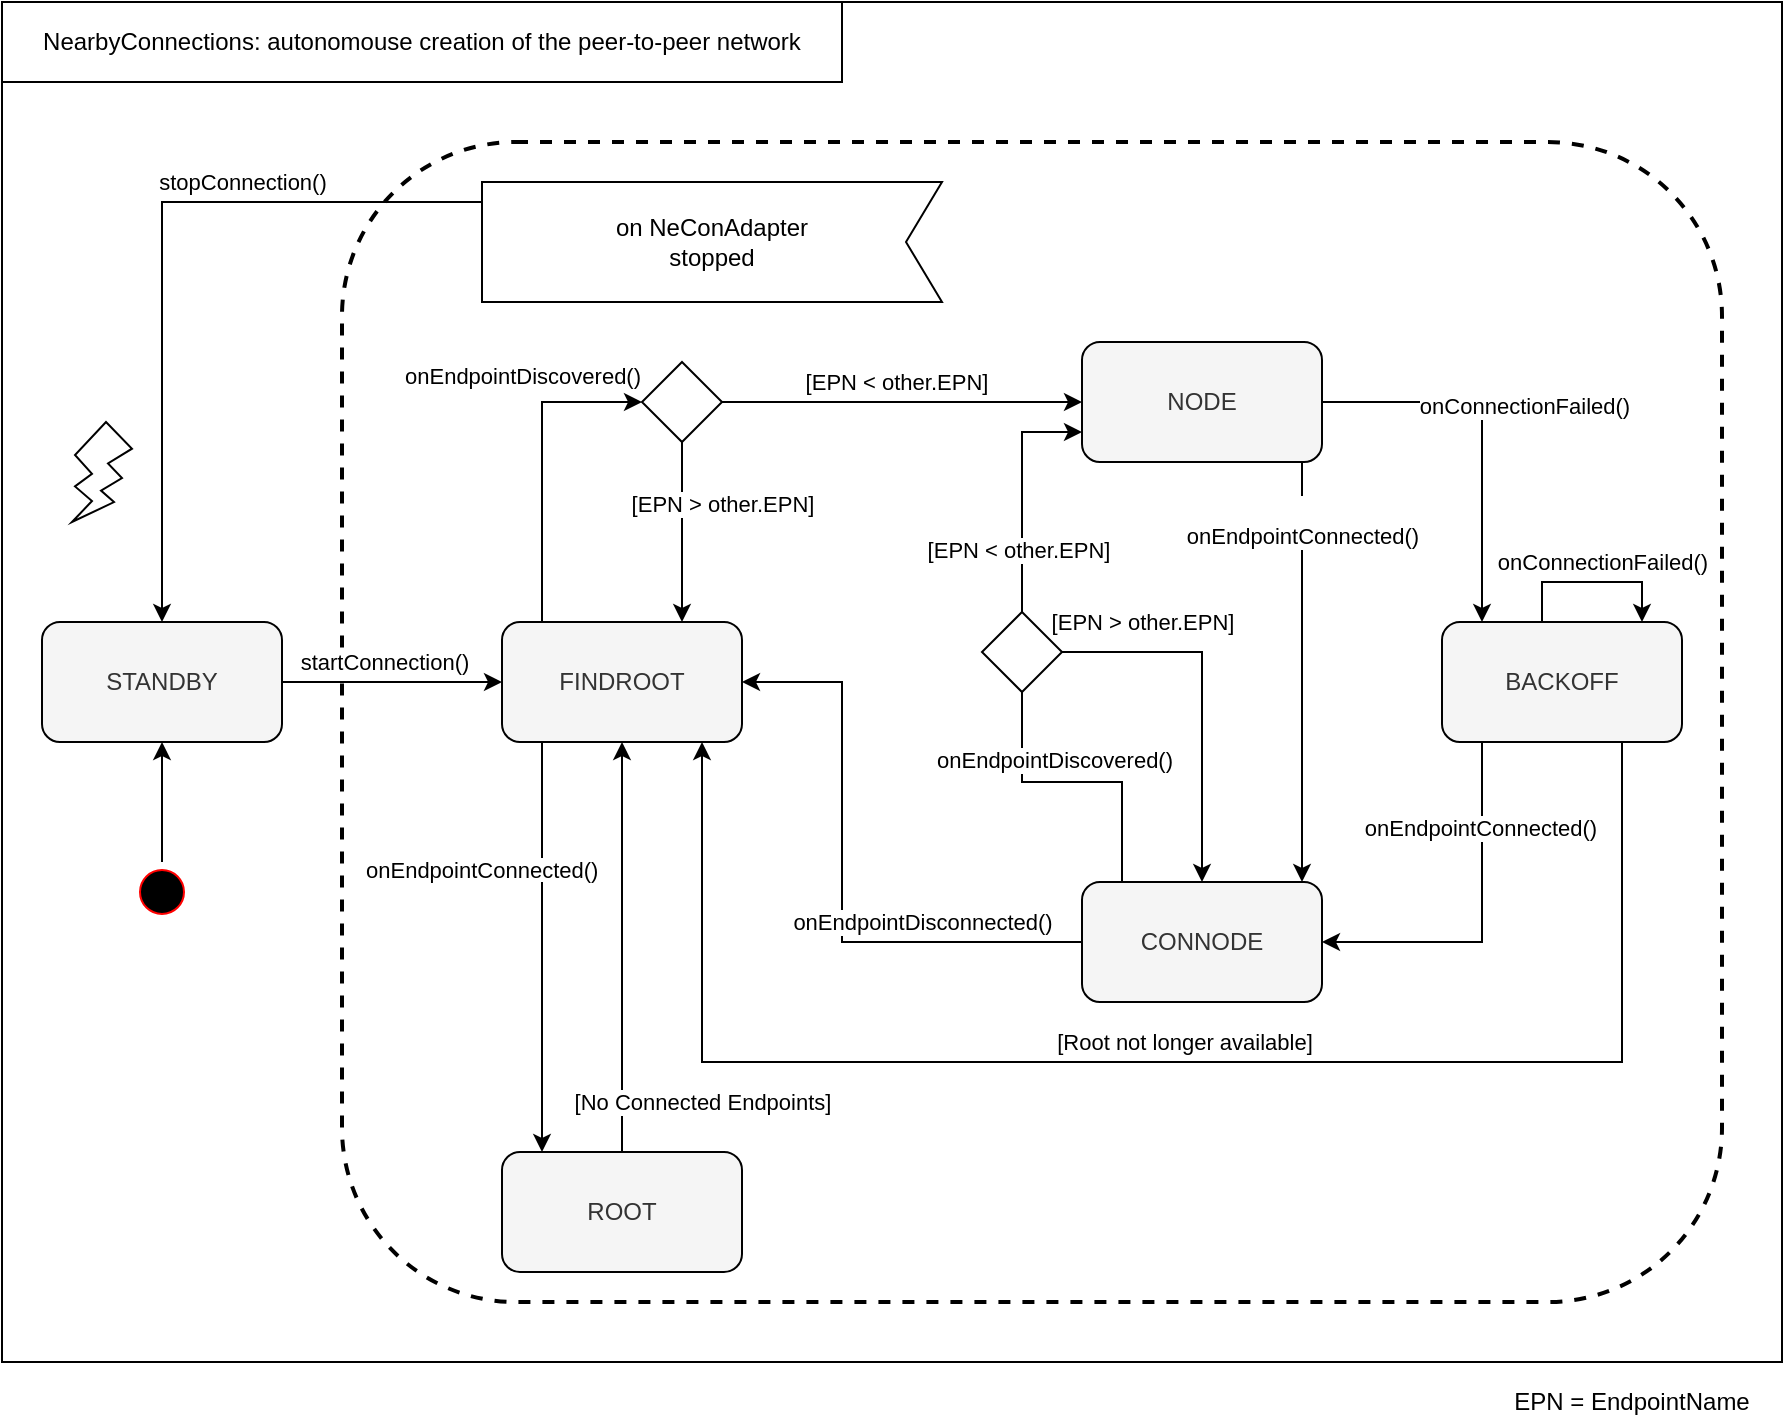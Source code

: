 <mxfile version="13.0.3" type="device"><diagram id="bkNtbgw-pB73ooKOSIEp" name="Page-1"><mxGraphModel dx="905" dy="672" grid="1" gridSize="10" guides="1" tooltips="1" connect="1" arrows="1" fold="1" page="1" pageScale="1" pageWidth="827" pageHeight="1169" math="0" shadow="0"><root><mxCell id="0"/><mxCell id="1" parent="0"/><mxCell id="0CwGnv2l11QEuM8hQerd-12" value="" style="rounded=0;whiteSpace=wrap;html=1;strokeColor=#000000;fillColor=#FFFFFF;" parent="1" vertex="1"><mxGeometry x="140" y="10" width="890" height="680" as="geometry"/></mxCell><mxCell id="LW-BJB4rqfvdwwIYQWvV-52" value="" style="shape=rect;html=1;rounded=1;dashed=1;strokeWidth=2;verticalAlign=top;whiteSpace=wrap;align=center;" parent="1" vertex="1"><mxGeometry x="310" y="80" width="690" height="580" as="geometry"/></mxCell><mxCell id="LW-BJB4rqfvdwwIYQWvV-9" style="edgeStyle=orthogonalEdgeStyle;rounded=0;orthogonalLoop=1;jettySize=auto;html=1;" parent="1" source="0CwGnv2l11QEuM8hQerd-1" target="0CwGnv2l11QEuM8hQerd-8" edge="1"><mxGeometry relative="1" as="geometry"><mxPoint x="410" y="460" as="targetPoint"/><Array as="points"><mxPoint x="410" y="550"/><mxPoint x="410" y="550"/></Array></mxGeometry></mxCell><mxCell id="kY60LLbFVZpeiWqwUKBh-16" value="&lt;br&gt;&lt;span style=&quot;font-family: &amp;#34;helvetica&amp;#34; ; font-size: 11px ; font-style: normal ; font-weight: 400 ; letter-spacing: normal ; text-align: center ; text-indent: 0px ; text-transform: none ; word-spacing: 0px ; background-color: rgb(255 , 255 , 255) ; float: none ; display: inline&quot;&gt;onEndpointDiscovered()&lt;/span&gt;" style="edgeStyle=orthogonalEdgeStyle;rounded=0;orthogonalLoop=1;jettySize=auto;html=1;entryX=0;entryY=0.5;entryDx=0;entryDy=0;" parent="1" source="0CwGnv2l11QEuM8hQerd-1" target="kY60LLbFVZpeiWqwUKBh-10" edge="1"><mxGeometry x="0.375" y="22" relative="1" as="geometry"><Array as="points"><mxPoint x="410" y="210"/></Array><mxPoint x="-10" y="2" as="offset"/></mxGeometry></mxCell><mxCell id="0CwGnv2l11QEuM8hQerd-1" value="FINDROOT" style="rounded=1;whiteSpace=wrap;html=1;fillColor=#f5f5f5;strokeColor=#000000;fontColor=#333333;" parent="1" vertex="1"><mxGeometry x="390" y="320" width="120" height="60" as="geometry"/></mxCell><mxCell id="LW-BJB4rqfvdwwIYQWvV-15" style="edgeStyle=orthogonalEdgeStyle;rounded=0;orthogonalLoop=1;jettySize=auto;html=1;" parent="1" source="0CwGnv2l11QEuM8hQerd-7" target="LW-BJB4rqfvdwwIYQWvV-21" edge="1"><mxGeometry relative="1" as="geometry"><mxPoint x="900" y="160" as="targetPoint"/><Array as="points"><mxPoint x="880" y="210"/></Array></mxGeometry></mxCell><mxCell id="kY60LLbFVZpeiWqwUKBh-5" value="&lt;br&gt;&lt;span style=&quot;font-family: &amp;#34;helvetica&amp;#34; ; font-size: 11px ; font-style: normal ; font-weight: 400 ; letter-spacing: normal ; text-align: center ; text-indent: 0px ; text-transform: none ; word-spacing: 0px ; background-color: rgb(255 , 255 , 255) ; float: none ; display: inline&quot;&gt;onEndpointConnected()&lt;/span&gt;" style="edgeStyle=orthogonalEdgeStyle;rounded=0;orthogonalLoop=1;jettySize=auto;html=1;" parent="1" source="0CwGnv2l11QEuM8hQerd-7" target="0CwGnv2l11QEuM8hQerd-9" edge="1"><mxGeometry x="-0.238" y="-50" relative="1" as="geometry"><Array as="points"><mxPoint x="790" y="320"/><mxPoint x="790" y="320"/></Array><mxPoint x="50" y="-50" as="offset"/></mxGeometry></mxCell><mxCell id="0CwGnv2l11QEuM8hQerd-7" value="NODE" style="rounded=1;whiteSpace=wrap;html=1;fillColor=#f5f5f5;strokeColor=#000000;fontColor=#333333;" parent="1" vertex="1"><mxGeometry x="680" y="180" width="120" height="60" as="geometry"/></mxCell><mxCell id="LW-BJB4rqfvdwwIYQWvV-13" style="edgeStyle=orthogonalEdgeStyle;rounded=0;orthogonalLoop=1;jettySize=auto;html=1;" parent="1" source="0CwGnv2l11QEuM8hQerd-8" target="0CwGnv2l11QEuM8hQerd-1" edge="1"><mxGeometry relative="1" as="geometry"><Array as="points"><mxPoint x="450" y="460"/><mxPoint x="450" y="460"/></Array></mxGeometry></mxCell><mxCell id="LW-BJB4rqfvdwwIYQWvV-14" value="[No Connected Endpoints]" style="edgeLabel;html=1;align=center;verticalAlign=middle;resizable=0;points=[];" parent="LW-BJB4rqfvdwwIYQWvV-13" vertex="1" connectable="0"><mxGeometry x="0.455" y="60" relative="1" as="geometry"><mxPoint x="100" y="124.17" as="offset"/></mxGeometry></mxCell><mxCell id="0CwGnv2l11QEuM8hQerd-8" value="ROOT" style="rounded=1;whiteSpace=wrap;html=1;fillColor=#f5f5f5;strokeColor=#000000;fontColor=#333333;" parent="1" vertex="1"><mxGeometry x="390" y="585" width="120" height="60" as="geometry"/></mxCell><mxCell id="0CwGnv2l11QEuM8hQerd-32" style="edgeStyle=orthogonalEdgeStyle;rounded=0;orthogonalLoop=1;jettySize=auto;html=1;" parent="1" source="0CwGnv2l11QEuM8hQerd-9" target="0CwGnv2l11QEuM8hQerd-1" edge="1"><mxGeometry relative="1" as="geometry"><Array as="points"><mxPoint x="560" y="480"/><mxPoint x="560" y="350"/></Array></mxGeometry></mxCell><mxCell id="0CwGnv2l11QEuM8hQerd-40" value="onEndpointDisconnected()" style="edgeLabel;html=1;align=center;verticalAlign=middle;resizable=0;points=[];" parent="0CwGnv2l11QEuM8hQerd-32" vertex="1" connectable="0"><mxGeometry x="0.103" y="-1" relative="1" as="geometry"><mxPoint x="39" y="35" as="offset"/></mxGeometry></mxCell><mxCell id="kY60LLbFVZpeiWqwUKBh-3" style="edgeStyle=orthogonalEdgeStyle;rounded=0;orthogonalLoop=1;jettySize=auto;html=1;entryX=0.5;entryY=1;entryDx=0;entryDy=0;" parent="1" source="0CwGnv2l11QEuM8hQerd-9" target="LW-BJB4rqfvdwwIYQWvV-2" edge="1"><mxGeometry relative="1" as="geometry"><Array as="points"><mxPoint x="700" y="400"/><mxPoint x="650" y="400"/><mxPoint x="650" y="330"/></Array></mxGeometry></mxCell><mxCell id="kY60LLbFVZpeiWqwUKBh-4" value="onEndpointDiscovered()" style="edgeLabel;html=1;align=center;verticalAlign=middle;resizable=0;points=[];" parent="kY60LLbFVZpeiWqwUKBh-3" vertex="1" connectable="0"><mxGeometry x="0.05" y="-1" relative="1" as="geometry"><mxPoint x="14.52" y="-9.03" as="offset"/></mxGeometry></mxCell><mxCell id="0CwGnv2l11QEuM8hQerd-9" value="CONNODE" style="rounded=1;whiteSpace=wrap;html=1;fillColor=#f5f5f5;strokeColor=#000000;fontColor=#333333;" parent="1" vertex="1"><mxGeometry x="680" y="450" width="120" height="60" as="geometry"/></mxCell><mxCell id="kY60LLbFVZpeiWqwUKBh-23" style="edgeStyle=orthogonalEdgeStyle;rounded=0;orthogonalLoop=1;jettySize=auto;html=1;" parent="1" source="0CwGnv2l11QEuM8hQerd-24" target="0CwGnv2l11QEuM8hQerd-29" edge="1"><mxGeometry relative="1" as="geometry"/></mxCell><mxCell id="0CwGnv2l11QEuM8hQerd-24" value="" style="ellipse;html=1;shape=startState;fillColor=#000000;strokeColor=#ff0000;" parent="1" vertex="1"><mxGeometry x="205" y="440" width="30" height="30" as="geometry"/></mxCell><mxCell id="0CwGnv2l11QEuM8hQerd-28" value="NearbyConnections: autonomouse creation of the peer-to-peer network" style="rounded=0;whiteSpace=wrap;html=1;strokeColor=#000000;fillColor=#FFFFFF;align=center;" parent="1" vertex="1"><mxGeometry x="140" y="10" width="420" height="40" as="geometry"/></mxCell><mxCell id="0CwGnv2l11QEuM8hQerd-30" style="edgeStyle=orthogonalEdgeStyle;rounded=0;orthogonalLoop=1;jettySize=auto;html=1;" parent="1" source="0CwGnv2l11QEuM8hQerd-29" target="0CwGnv2l11QEuM8hQerd-1" edge="1"><mxGeometry relative="1" as="geometry"><Array as="points"><mxPoint x="320" y="350"/><mxPoint x="320" y="350"/></Array></mxGeometry></mxCell><mxCell id="0CwGnv2l11QEuM8hQerd-35" value="startConnection()" style="edgeLabel;html=1;align=center;verticalAlign=middle;resizable=0;points=[];" parent="0CwGnv2l11QEuM8hQerd-30" vertex="1" connectable="0"><mxGeometry x="-0.267" y="3" relative="1" as="geometry"><mxPoint x="10" y="-7" as="offset"/></mxGeometry></mxCell><mxCell id="0CwGnv2l11QEuM8hQerd-29" value="STANDBY" style="rounded=1;whiteSpace=wrap;html=1;fillColor=#f5f5f5;strokeColor=#000000;fontColor=#333333;" parent="1" vertex="1"><mxGeometry x="160" y="320" width="120" height="60" as="geometry"/></mxCell><mxCell id="LW-BJB4rqfvdwwIYQWvV-6" style="edgeStyle=orthogonalEdgeStyle;rounded=0;orthogonalLoop=1;jettySize=auto;html=1;" parent="1" source="kY60LLbFVZpeiWqwUKBh-10" target="0CwGnv2l11QEuM8hQerd-7" edge="1"><mxGeometry relative="1" as="geometry"><mxPoint x="540" y="210" as="sourcePoint"/></mxGeometry></mxCell><mxCell id="LW-BJB4rqfvdwwIYQWvV-7" value="[EPN &amp;lt; other.EPN]" style="edgeLabel;html=1;align=center;verticalAlign=middle;resizable=0;points=[];" parent="LW-BJB4rqfvdwwIYQWvV-6" vertex="1" connectable="0"><mxGeometry x="-0.385" y="-1" relative="1" as="geometry"><mxPoint x="31" y="-11" as="offset"/></mxGeometry></mxCell><mxCell id="kY60LLbFVZpeiWqwUKBh-6" style="edgeStyle=orthogonalEdgeStyle;rounded=0;orthogonalLoop=1;jettySize=auto;html=1;" parent="1" source="LW-BJB4rqfvdwwIYQWvV-2" target="0CwGnv2l11QEuM8hQerd-9" edge="1"><mxGeometry relative="1" as="geometry"/></mxCell><mxCell id="kY60LLbFVZpeiWqwUKBh-8" value="[EPN &amp;gt; other.EPN]" style="edgeLabel;html=1;align=center;verticalAlign=middle;resizable=0;points=[];" parent="kY60LLbFVZpeiWqwUKBh-6" vertex="1" connectable="0"><mxGeometry x="-0.71" relative="1" as="geometry"><mxPoint x="13.1" y="-15" as="offset"/></mxGeometry></mxCell><mxCell id="kY60LLbFVZpeiWqwUKBh-7" style="edgeStyle=orthogonalEdgeStyle;rounded=0;orthogonalLoop=1;jettySize=auto;html=1;entryX=0;entryY=0.75;entryDx=0;entryDy=0;" parent="1" source="LW-BJB4rqfvdwwIYQWvV-2" target="0CwGnv2l11QEuM8hQerd-7" edge="1"><mxGeometry relative="1" as="geometry"><Array as="points"><mxPoint x="650" y="225"/></Array></mxGeometry></mxCell><mxCell id="kY60LLbFVZpeiWqwUKBh-9" value="[EPN &amp;lt; other.EPN]" style="edgeLabel;html=1;align=center;verticalAlign=middle;resizable=0;points=[];" parent="kY60LLbFVZpeiWqwUKBh-7" vertex="1" connectable="0"><mxGeometry x="-0.479" y="2" relative="1" as="geometry"><mxPoint as="offset"/></mxGeometry></mxCell><mxCell id="LW-BJB4rqfvdwwIYQWvV-2" value="" style="rhombus;whiteSpace=wrap;html=1;" parent="1" vertex="1"><mxGeometry x="630" y="315" width="40" height="40" as="geometry"/></mxCell><mxCell id="LW-BJB4rqfvdwwIYQWvV-10" value="&lt;span style=&quot;font-family: &amp;#34;helvetica&amp;#34; ; font-size: 11px ; text-align: center ; background-color: rgb(255 , 255 , 255)&quot;&gt;onEndpointConnected()&lt;/span&gt;" style="text;whiteSpace=wrap;html=1;" parent="1" vertex="1"><mxGeometry x="320" y="430" width="140" height="30" as="geometry"/></mxCell><mxCell id="LW-BJB4rqfvdwwIYQWvV-29" style="edgeStyle=orthogonalEdgeStyle;rounded=0;orthogonalLoop=1;jettySize=auto;html=1;entryX=1;entryY=0.5;entryDx=0;entryDy=0;" parent="1" source="LW-BJB4rqfvdwwIYQWvV-21" target="0CwGnv2l11QEuM8hQerd-9" edge="1"><mxGeometry relative="1" as="geometry"><Array as="points"><mxPoint x="880" y="480"/></Array></mxGeometry></mxCell><mxCell id="LW-BJB4rqfvdwwIYQWvV-30" value="onEndpointConnected()" style="edgeLabel;html=1;align=center;verticalAlign=middle;resizable=0;points=[];" parent="LW-BJB4rqfvdwwIYQWvV-29" vertex="1" connectable="0"><mxGeometry x="-0.526" y="-1" relative="1" as="geometry"><mxPoint as="offset"/></mxGeometry></mxCell><mxCell id="LW-BJB4rqfvdwwIYQWvV-37" style="edgeStyle=orthogonalEdgeStyle;rounded=0;orthogonalLoop=1;jettySize=auto;html=1;" parent="1" source="LW-BJB4rqfvdwwIYQWvV-21" edge="1"><mxGeometry relative="1" as="geometry"><mxPoint x="490" y="380" as="targetPoint"/><Array as="points"><mxPoint x="950" y="540"/><mxPoint x="490" y="540"/></Array></mxGeometry></mxCell><mxCell id="LW-BJB4rqfvdwwIYQWvV-38" value="[Root not longer available]" style="edgeLabel;html=1;align=center;verticalAlign=middle;resizable=0;points=[];" parent="LW-BJB4rqfvdwwIYQWvV-37" vertex="1" connectable="0"><mxGeometry x="-0.582" y="-91" relative="1" as="geometry"><mxPoint x="-216.67" y="81" as="offset"/></mxGeometry></mxCell><mxCell id="LW-BJB4rqfvdwwIYQWvV-21" value="BACKOFF" style="rounded=1;whiteSpace=wrap;html=1;fillColor=#f5f5f5;strokeColor=#000000;fontColor=#333333;" parent="1" vertex="1"><mxGeometry x="860" y="320" width="120" height="60" as="geometry"/></mxCell><mxCell id="LW-BJB4rqfvdwwIYQWvV-50" style="edgeStyle=orthogonalEdgeStyle;rounded=0;orthogonalLoop=1;jettySize=auto;html=1;" parent="1" source="LW-BJB4rqfvdwwIYQWvV-48" target="0CwGnv2l11QEuM8hQerd-29" edge="1"><mxGeometry relative="1" as="geometry"><Array as="points"><mxPoint x="220" y="110"/></Array></mxGeometry></mxCell><mxCell id="LW-BJB4rqfvdwwIYQWvV-68" value="stopConnection()" style="edgeLabel;html=1;align=center;verticalAlign=middle;resizable=0;points=[];" parent="LW-BJB4rqfvdwwIYQWvV-50" vertex="1" connectable="0"><mxGeometry x="-0.072" y="39" relative="1" as="geometry"><mxPoint x="0.94" y="-21.82" as="offset"/></mxGeometry></mxCell><mxCell id="LW-BJB4rqfvdwwIYQWvV-48" value="on NeConAdapter&#10;stopped" style="shape=mxgraph.sysml.accEvent;flipH=1;whiteSpace=wrap;align=center;" parent="1" vertex="1"><mxGeometry x="380" y="100" width="230" height="60" as="geometry"/></mxCell><mxCell id="LW-BJB4rqfvdwwIYQWvV-59" value="" style="verticalLabelPosition=bottom;verticalAlign=top;html=1;shape=mxgraph.basic.flash" parent="1" vertex="1"><mxGeometry x="175" y="220" width="30" height="50" as="geometry"/></mxCell><mxCell id="kY60LLbFVZpeiWqwUKBh-12" style="edgeStyle=orthogonalEdgeStyle;rounded=0;orthogonalLoop=1;jettySize=auto;html=1;entryX=0.75;entryY=0;entryDx=0;entryDy=0;" parent="1" source="kY60LLbFVZpeiWqwUKBh-10" target="0CwGnv2l11QEuM8hQerd-1" edge="1"><mxGeometry relative="1" as="geometry"/></mxCell><mxCell id="kY60LLbFVZpeiWqwUKBh-13" value="[EPN &amp;gt; other.EPN]" style="edgeLabel;html=1;align=center;verticalAlign=middle;resizable=0;points=[];" parent="kY60LLbFVZpeiWqwUKBh-12" vertex="1" connectable="0"><mxGeometry x="-0.336" relative="1" as="geometry"><mxPoint x="20" y="0.34" as="offset"/></mxGeometry></mxCell><mxCell id="kY60LLbFVZpeiWqwUKBh-10" value="" style="rhombus;whiteSpace=wrap;html=1;" parent="1" vertex="1"><mxGeometry x="460" y="190" width="40" height="40" as="geometry"/></mxCell><mxCell id="UT9uzzZPKBQTbRQzy_Pv-2" value="onConnectionFailed()" style="edgeLabel;html=1;align=center;verticalAlign=middle;resizable=0;points=[];" vertex="1" connectable="0" parent="1"><mxGeometry x="912.94" y="209.94" as="geometry"><mxPoint x="-12.06" y="1.94" as="offset"/></mxGeometry></mxCell><mxCell id="UT9uzzZPKBQTbRQzy_Pv-4" style="edgeStyle=orthogonalEdgeStyle;rounded=0;orthogonalLoop=1;jettySize=auto;html=1;exitX=0.5;exitY=0;exitDx=0;exitDy=0;" edge="1" parent="1" source="LW-BJB4rqfvdwwIYQWvV-21" target="LW-BJB4rqfvdwwIYQWvV-21"><mxGeometry relative="1" as="geometry"><Array as="points"><mxPoint x="910" y="320"/><mxPoint x="910" y="300"/><mxPoint x="960" y="300"/></Array></mxGeometry></mxCell><mxCell id="UT9uzzZPKBQTbRQzy_Pv-5" value="onConnectionFailed()" style="edgeLabel;html=1;align=center;verticalAlign=middle;resizable=0;points=[];" vertex="1" connectable="0" parent="UT9uzzZPKBQTbRQzy_Pv-4"><mxGeometry x="-0.111" relative="1" as="geometry"><mxPoint x="15.67" y="-10" as="offset"/></mxGeometry></mxCell><mxCell id="UT9uzzZPKBQTbRQzy_Pv-6" value="EPN = EndpointName" style="text;html=1;strokeColor=none;fillColor=none;align=center;verticalAlign=middle;whiteSpace=wrap;rounded=0;" vertex="1" parent="1"><mxGeometry x="880" y="700" width="150" height="20" as="geometry"/></mxCell></root></mxGraphModel></diagram></mxfile>